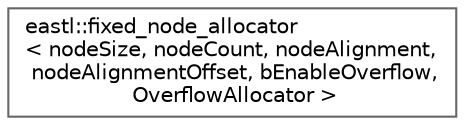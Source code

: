 digraph "类继承关系图"
{
 // LATEX_PDF_SIZE
  bgcolor="transparent";
  edge [fontname=Helvetica,fontsize=10,labelfontname=Helvetica,labelfontsize=10];
  node [fontname=Helvetica,fontsize=10,shape=box,height=0.2,width=0.4];
  rankdir="LR";
  Node0 [id="Node000000",label="eastl::fixed_node_allocator\l\< nodeSize, nodeCount, nodeAlignment,\l nodeAlignmentOffset, bEnableOverflow,\l OverflowAllocator \>",height=0.2,width=0.4,color="grey40", fillcolor="white", style="filled",URL="$classeastl_1_1fixed__node__allocator.html",tooltip=" "];
}
